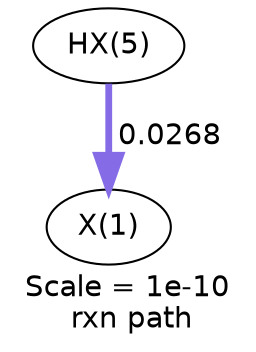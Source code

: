 digraph reaction_paths {
center=1;
s35 -> s34[fontname="Helvetica", style="setlinewidth(3.27)", arrowsize=1.63, color="0.7, 0.527, 0.9"
, label=" 0.0268"];
s34 [ fontname="Helvetica", label="X(1)"];
s35 [ fontname="Helvetica", label="HX(5)"];
 label = "Scale = 1e-10\l rxn path";
 fontname = "Helvetica";
}
